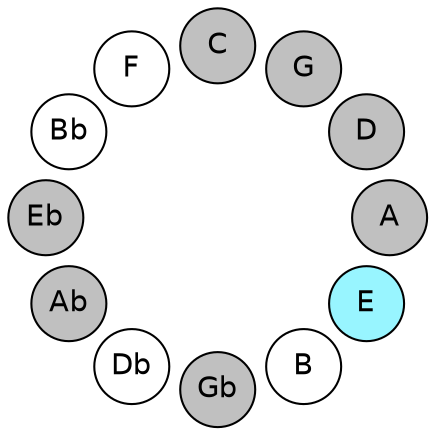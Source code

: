 
graph {

layout = circo;
mindist = .1

node [shape = circle, fontname = Helvetica, margin = 0, style = filled]
edge [style=invis]

subgraph 1 {
	E -- B -- Gb -- Db -- Ab -- Eb -- Bb -- F -- C -- G -- D -- A -- E
}

E [fillcolor = cadetblue1];
B [fillcolor = white];
Gb [fillcolor = gray];
Db [fillcolor = white];
Ab [fillcolor = gray];
Eb [fillcolor = gray];
Bb [fillcolor = white];
F [fillcolor = white];
C [fillcolor = gray];
G [fillcolor = gray];
D [fillcolor = gray];
A [fillcolor = gray];
}
